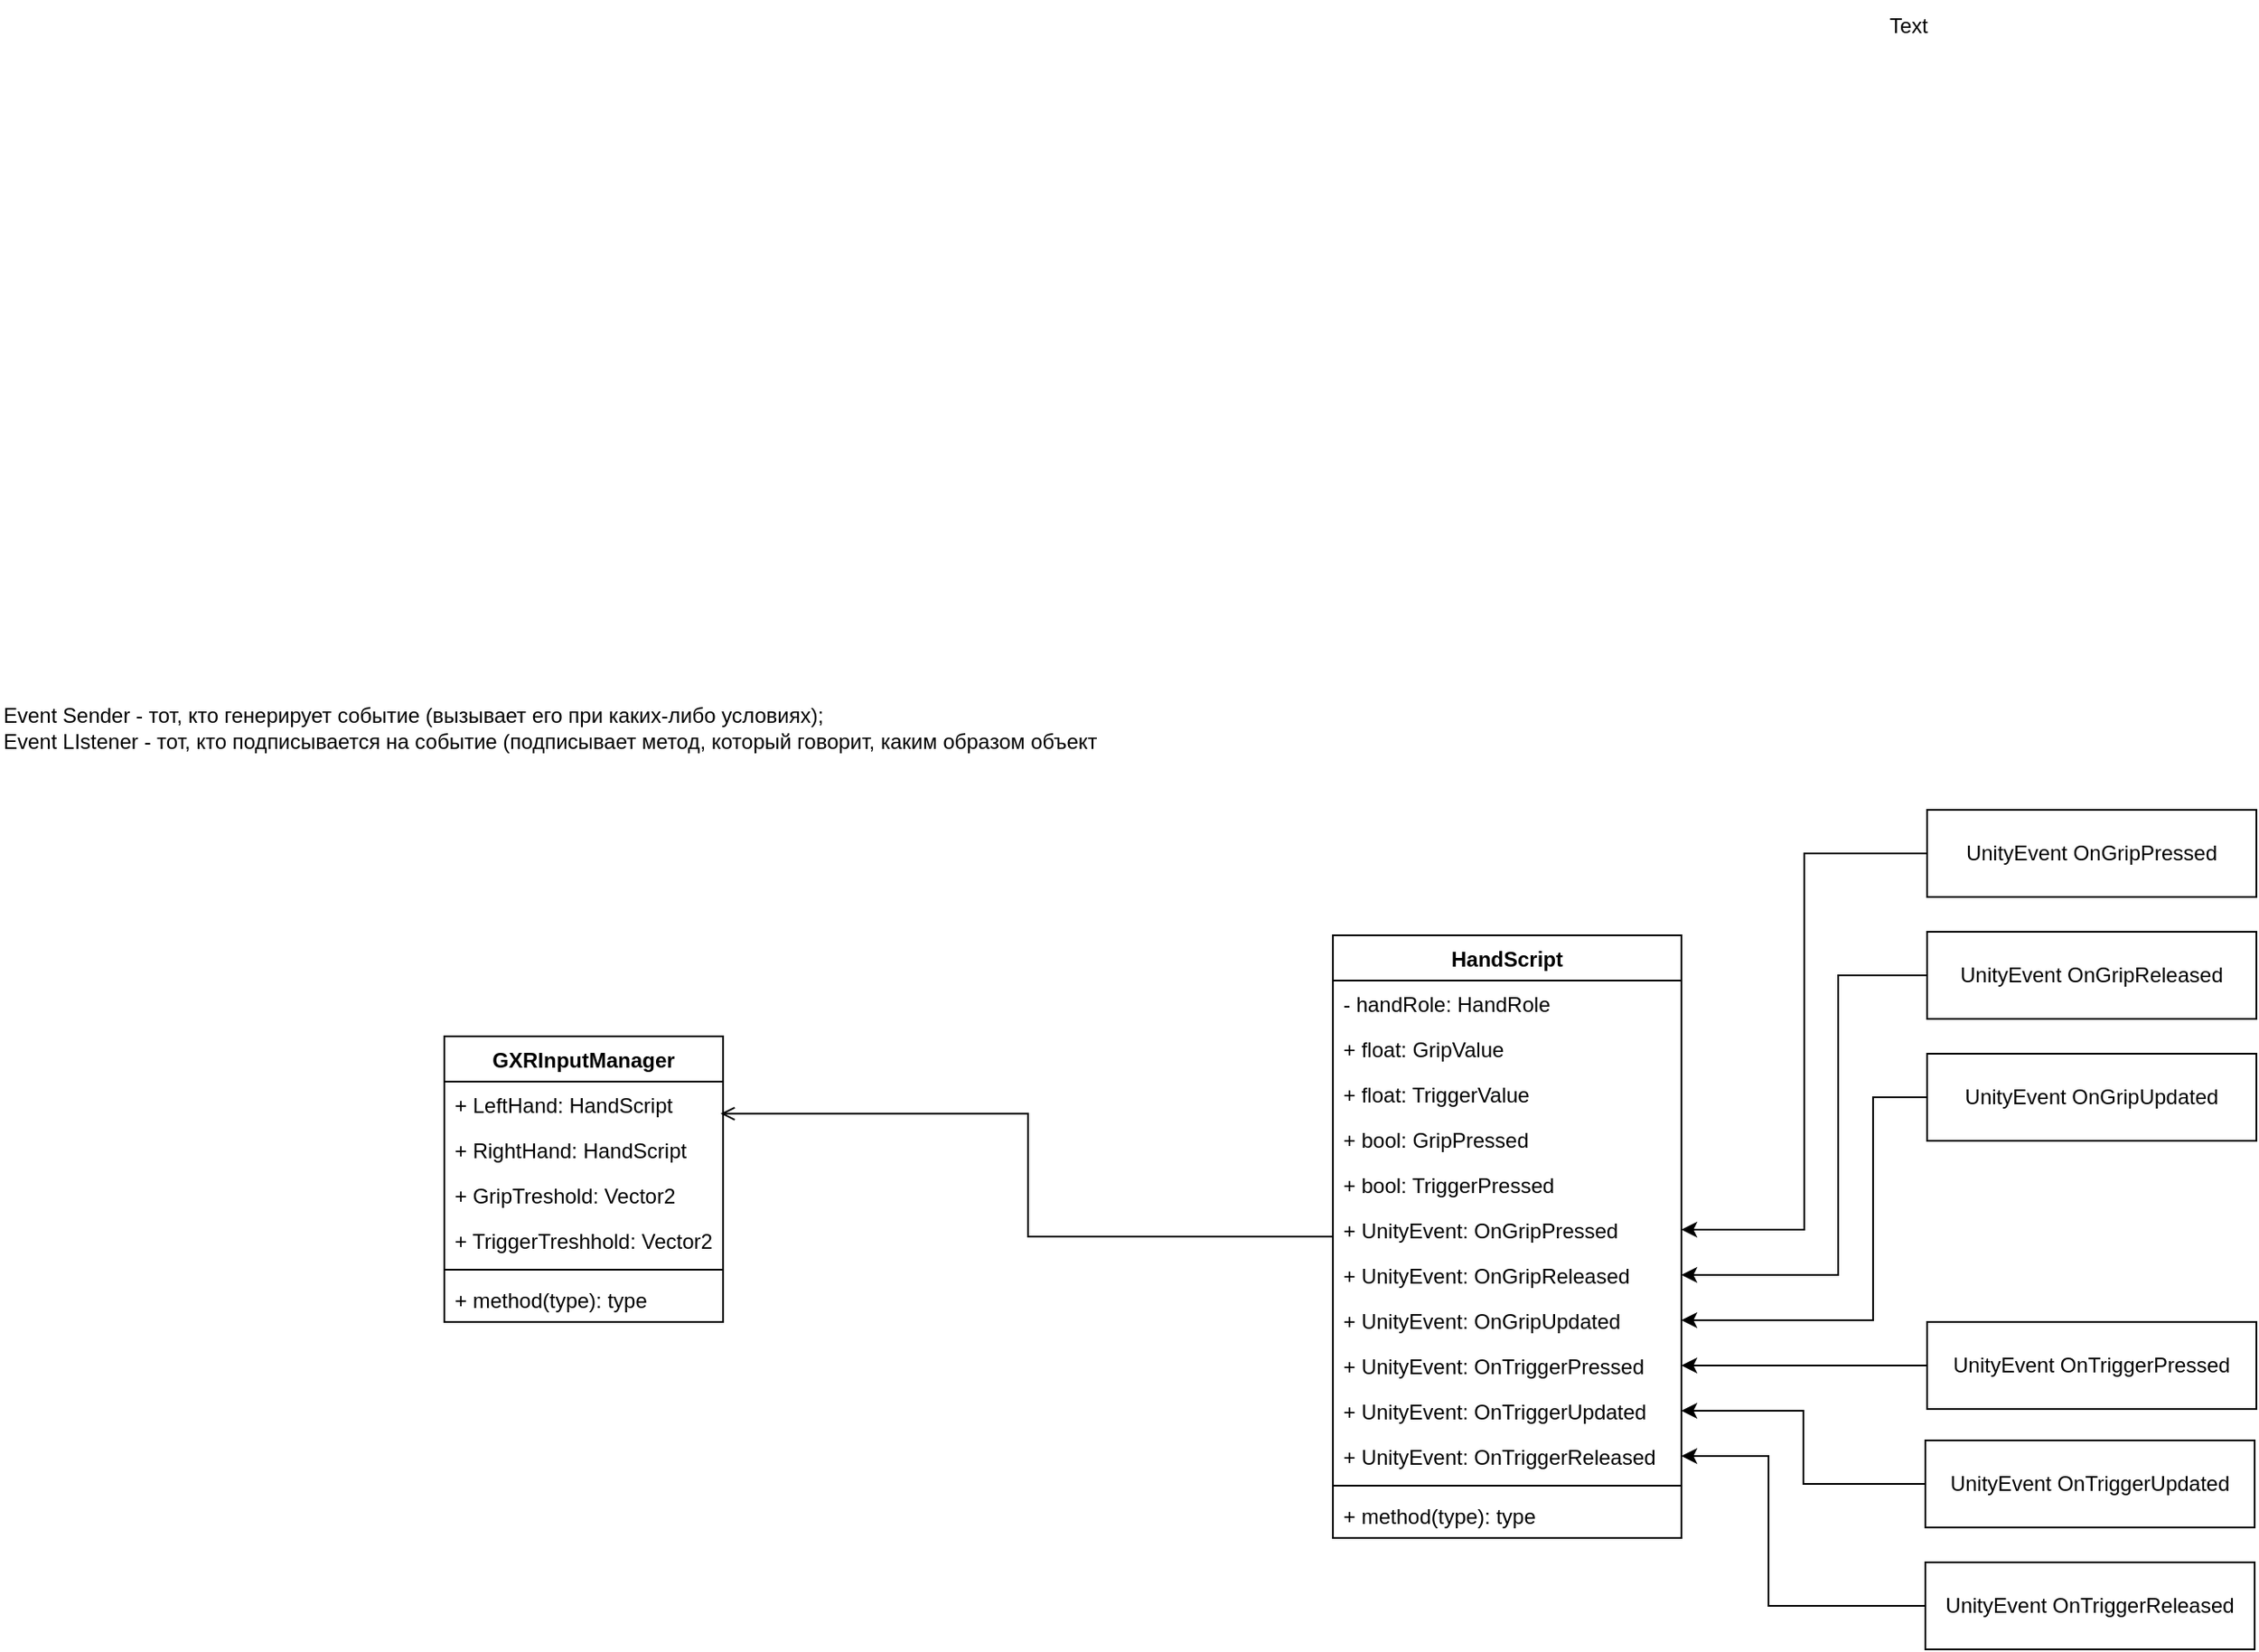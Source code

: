 <mxfile version="21.7.2" type="github">
  <diagram name="Страница — 1" id="L370RCqEnnZ5s0RKrdnT">
    <mxGraphModel dx="2049" dy="2469" grid="1" gridSize="10" guides="1" tooltips="1" connect="1" arrows="1" fold="1" page="1" pageScale="1" pageWidth="827" pageHeight="1169" math="0" shadow="0">
      <root>
        <mxCell id="0" />
        <mxCell id="1" parent="0" />
        <mxCell id="m_tVIS4dX9h9PbDmg8UO-1" value="GXRInputManager" style="swimlane;fontStyle=1;align=center;verticalAlign=top;childLayout=stackLayout;horizontal=1;startSize=26;horizontalStack=0;resizeParent=1;resizeParentMax=0;resizeLast=0;collapsible=1;marginBottom=0;whiteSpace=wrap;html=1;" vertex="1" parent="1">
          <mxGeometry x="350" y="290" width="160" height="164" as="geometry" />
        </mxCell>
        <mxCell id="m_tVIS4dX9h9PbDmg8UO-2" value="+ LeftHand: HandScript" style="text;strokeColor=none;fillColor=none;align=left;verticalAlign=top;spacingLeft=4;spacingRight=4;overflow=hidden;rotatable=0;points=[[0,0.5],[1,0.5]];portConstraint=eastwest;whiteSpace=wrap;html=1;" vertex="1" parent="m_tVIS4dX9h9PbDmg8UO-1">
          <mxGeometry y="26" width="160" height="26" as="geometry" />
        </mxCell>
        <mxCell id="m_tVIS4dX9h9PbDmg8UO-5" value="+ RightHand: HandScript" style="text;strokeColor=none;fillColor=none;align=left;verticalAlign=top;spacingLeft=4;spacingRight=4;overflow=hidden;rotatable=0;points=[[0,0.5],[1,0.5]];portConstraint=eastwest;whiteSpace=wrap;html=1;" vertex="1" parent="m_tVIS4dX9h9PbDmg8UO-1">
          <mxGeometry y="52" width="160" height="26" as="geometry" />
        </mxCell>
        <mxCell id="m_tVIS4dX9h9PbDmg8UO-6" value="+ GripTreshold: Vector2" style="text;strokeColor=none;fillColor=none;align=left;verticalAlign=top;spacingLeft=4;spacingRight=4;overflow=hidden;rotatable=0;points=[[0,0.5],[1,0.5]];portConstraint=eastwest;whiteSpace=wrap;html=1;" vertex="1" parent="m_tVIS4dX9h9PbDmg8UO-1">
          <mxGeometry y="78" width="160" height="26" as="geometry" />
        </mxCell>
        <mxCell id="m_tVIS4dX9h9PbDmg8UO-7" value="+ TriggerTreshhold: Vector2" style="text;strokeColor=none;fillColor=none;align=left;verticalAlign=top;spacingLeft=4;spacingRight=4;overflow=hidden;rotatable=0;points=[[0,0.5],[1,0.5]];portConstraint=eastwest;whiteSpace=wrap;html=1;" vertex="1" parent="m_tVIS4dX9h9PbDmg8UO-1">
          <mxGeometry y="104" width="160" height="26" as="geometry" />
        </mxCell>
        <mxCell id="m_tVIS4dX9h9PbDmg8UO-3" value="" style="line;strokeWidth=1;fillColor=none;align=left;verticalAlign=middle;spacingTop=-1;spacingLeft=3;spacingRight=3;rotatable=0;labelPosition=right;points=[];portConstraint=eastwest;strokeColor=inherit;" vertex="1" parent="m_tVIS4dX9h9PbDmg8UO-1">
          <mxGeometry y="130" width="160" height="8" as="geometry" />
        </mxCell>
        <mxCell id="m_tVIS4dX9h9PbDmg8UO-4" value="+ method(type): type" style="text;strokeColor=none;fillColor=none;align=left;verticalAlign=top;spacingLeft=4;spacingRight=4;overflow=hidden;rotatable=0;points=[[0,0.5],[1,0.5]];portConstraint=eastwest;whiteSpace=wrap;html=1;" vertex="1" parent="m_tVIS4dX9h9PbDmg8UO-1">
          <mxGeometry y="138" width="160" height="26" as="geometry" />
        </mxCell>
        <mxCell id="m_tVIS4dX9h9PbDmg8UO-12" style="edgeStyle=orthogonalEdgeStyle;rounded=0;orthogonalLoop=1;jettySize=auto;html=1;entryX=0.991;entryY=0.708;entryDx=0;entryDy=0;entryPerimeter=0;endArrow=open;endFill=0;" edge="1" parent="1" source="m_tVIS4dX9h9PbDmg8UO-8" target="m_tVIS4dX9h9PbDmg8UO-2">
          <mxGeometry relative="1" as="geometry" />
        </mxCell>
        <mxCell id="m_tVIS4dX9h9PbDmg8UO-8" value="HandScript" style="swimlane;fontStyle=1;align=center;verticalAlign=top;childLayout=stackLayout;horizontal=1;startSize=26;horizontalStack=0;resizeParent=1;resizeParentMax=0;resizeLast=0;collapsible=1;marginBottom=0;whiteSpace=wrap;html=1;" vertex="1" parent="1">
          <mxGeometry x="860" y="232" width="200" height="346" as="geometry" />
        </mxCell>
        <mxCell id="m_tVIS4dX9h9PbDmg8UO-9" value="- handRole: HandRole" style="text;strokeColor=none;fillColor=none;align=left;verticalAlign=top;spacingLeft=4;spacingRight=4;overflow=hidden;rotatable=0;points=[[0,0.5],[1,0.5]];portConstraint=eastwest;whiteSpace=wrap;html=1;" vertex="1" parent="m_tVIS4dX9h9PbDmg8UO-8">
          <mxGeometry y="26" width="200" height="26" as="geometry" />
        </mxCell>
        <mxCell id="m_tVIS4dX9h9PbDmg8UO-13" value="+ float: GripValue" style="text;strokeColor=none;fillColor=none;align=left;verticalAlign=top;spacingLeft=4;spacingRight=4;overflow=hidden;rotatable=0;points=[[0,0.5],[1,0.5]];portConstraint=eastwest;whiteSpace=wrap;html=1;" vertex="1" parent="m_tVIS4dX9h9PbDmg8UO-8">
          <mxGeometry y="52" width="200" height="26" as="geometry" />
        </mxCell>
        <mxCell id="m_tVIS4dX9h9PbDmg8UO-14" value="+ float: TriggerValue" style="text;strokeColor=none;fillColor=none;align=left;verticalAlign=top;spacingLeft=4;spacingRight=4;overflow=hidden;rotatable=0;points=[[0,0.5],[1,0.5]];portConstraint=eastwest;whiteSpace=wrap;html=1;" vertex="1" parent="m_tVIS4dX9h9PbDmg8UO-8">
          <mxGeometry y="78" width="200" height="26" as="geometry" />
        </mxCell>
        <mxCell id="m_tVIS4dX9h9PbDmg8UO-15" value="+ bool: GripPressed&lt;br&gt;" style="text;strokeColor=none;fillColor=none;align=left;verticalAlign=top;spacingLeft=4;spacingRight=4;overflow=hidden;rotatable=0;points=[[0,0.5],[1,0.5]];portConstraint=eastwest;whiteSpace=wrap;html=1;" vertex="1" parent="m_tVIS4dX9h9PbDmg8UO-8">
          <mxGeometry y="104" width="200" height="26" as="geometry" />
        </mxCell>
        <mxCell id="m_tVIS4dX9h9PbDmg8UO-16" value="+ bool: TriggerPressed" style="text;strokeColor=none;fillColor=none;align=left;verticalAlign=top;spacingLeft=4;spacingRight=4;overflow=hidden;rotatable=0;points=[[0,0.5],[1,0.5]];portConstraint=eastwest;whiteSpace=wrap;html=1;" vertex="1" parent="m_tVIS4dX9h9PbDmg8UO-8">
          <mxGeometry y="130" width="200" height="26" as="geometry" />
        </mxCell>
        <mxCell id="m_tVIS4dX9h9PbDmg8UO-36" value="+ UnityEvent: OnGripPressed" style="text;strokeColor=none;fillColor=none;align=left;verticalAlign=top;spacingLeft=4;spacingRight=4;overflow=hidden;rotatable=0;points=[[0,0.5],[1,0.5]];portConstraint=eastwest;whiteSpace=wrap;html=1;" vertex="1" parent="m_tVIS4dX9h9PbDmg8UO-8">
          <mxGeometry y="156" width="200" height="26" as="geometry" />
        </mxCell>
        <mxCell id="m_tVIS4dX9h9PbDmg8UO-38" value="+ UnityEvent: OnGripReleased" style="text;strokeColor=none;fillColor=none;align=left;verticalAlign=top;spacingLeft=4;spacingRight=4;overflow=hidden;rotatable=0;points=[[0,0.5],[1,0.5]];portConstraint=eastwest;whiteSpace=wrap;html=1;" vertex="1" parent="m_tVIS4dX9h9PbDmg8UO-8">
          <mxGeometry y="182" width="200" height="26" as="geometry" />
        </mxCell>
        <mxCell id="m_tVIS4dX9h9PbDmg8UO-37" value="+ UnityEvent: OnGripUpdated" style="text;strokeColor=none;fillColor=none;align=left;verticalAlign=top;spacingLeft=4;spacingRight=4;overflow=hidden;rotatable=0;points=[[0,0.5],[1,0.5]];portConstraint=eastwest;whiteSpace=wrap;html=1;" vertex="1" parent="m_tVIS4dX9h9PbDmg8UO-8">
          <mxGeometry y="208" width="200" height="26" as="geometry" />
        </mxCell>
        <mxCell id="m_tVIS4dX9h9PbDmg8UO-33" value="+ UnityEvent: OnTriggerPressed" style="text;strokeColor=none;fillColor=none;align=left;verticalAlign=top;spacingLeft=4;spacingRight=4;overflow=hidden;rotatable=0;points=[[0,0.5],[1,0.5]];portConstraint=eastwest;whiteSpace=wrap;html=1;" vertex="1" parent="m_tVIS4dX9h9PbDmg8UO-8">
          <mxGeometry y="234" width="200" height="26" as="geometry" />
        </mxCell>
        <mxCell id="m_tVIS4dX9h9PbDmg8UO-34" value="+ UnityEvent: OnTriggerUpdated" style="text;strokeColor=none;fillColor=none;align=left;verticalAlign=top;spacingLeft=4;spacingRight=4;overflow=hidden;rotatable=0;points=[[0,0.5],[1,0.5]];portConstraint=eastwest;whiteSpace=wrap;html=1;" vertex="1" parent="m_tVIS4dX9h9PbDmg8UO-8">
          <mxGeometry y="260" width="200" height="26" as="geometry" />
        </mxCell>
        <mxCell id="m_tVIS4dX9h9PbDmg8UO-35" value="+ UnityEvent: OnTriggerReleased" style="text;strokeColor=none;fillColor=none;align=left;verticalAlign=top;spacingLeft=4;spacingRight=4;overflow=hidden;rotatable=0;points=[[0,0.5],[1,0.5]];portConstraint=eastwest;whiteSpace=wrap;html=1;" vertex="1" parent="m_tVIS4dX9h9PbDmg8UO-8">
          <mxGeometry y="286" width="200" height="26" as="geometry" />
        </mxCell>
        <mxCell id="m_tVIS4dX9h9PbDmg8UO-10" value="" style="line;strokeWidth=1;fillColor=none;align=left;verticalAlign=middle;spacingTop=-1;spacingLeft=3;spacingRight=3;rotatable=0;labelPosition=right;points=[];portConstraint=eastwest;strokeColor=inherit;" vertex="1" parent="m_tVIS4dX9h9PbDmg8UO-8">
          <mxGeometry y="312" width="200" height="8" as="geometry" />
        </mxCell>
        <mxCell id="m_tVIS4dX9h9PbDmg8UO-11" value="+ method(type): type" style="text;strokeColor=none;fillColor=none;align=left;verticalAlign=top;spacingLeft=4;spacingRight=4;overflow=hidden;rotatable=0;points=[[0,0.5],[1,0.5]];portConstraint=eastwest;whiteSpace=wrap;html=1;" vertex="1" parent="m_tVIS4dX9h9PbDmg8UO-8">
          <mxGeometry y="320" width="200" height="26" as="geometry" />
        </mxCell>
        <mxCell id="m_tVIS4dX9h9PbDmg8UO-17" value="Event Sender - тот, кто генерирует событие (вызывает его при каких-либо условиях);&lt;br&gt;Event LIstener - тот, кто подписывается на событие (подписывает метод, который говорит, каким образом объект&amp;nbsp;&lt;br&gt;" style="text;html=1;align=left;verticalAlign=middle;resizable=0;points=[];autosize=1;strokeColor=none;fillColor=none;" vertex="1" parent="1">
          <mxGeometry x="95" y="93" width="680" height="40" as="geometry" />
        </mxCell>
        <mxCell id="m_tVIS4dX9h9PbDmg8UO-18" value="Text" style="text;html=1;align=center;verticalAlign=middle;resizable=0;points=[];autosize=1;strokeColor=none;fillColor=none;" vertex="1" parent="1">
          <mxGeometry x="1165" y="-305" width="50" height="30" as="geometry" />
        </mxCell>
        <mxCell id="m_tVIS4dX9h9PbDmg8UO-39" style="edgeStyle=orthogonalEdgeStyle;rounded=0;orthogonalLoop=1;jettySize=auto;html=1;exitX=0;exitY=0.5;exitDx=0;exitDy=0;" edge="1" parent="1" source="m_tVIS4dX9h9PbDmg8UO-27" target="m_tVIS4dX9h9PbDmg8UO-36">
          <mxGeometry relative="1" as="geometry" />
        </mxCell>
        <mxCell id="m_tVIS4dX9h9PbDmg8UO-27" value="UnityEvent OnGripPressed" style="html=1;whiteSpace=wrap;" vertex="1" parent="1">
          <mxGeometry x="1201" y="160" width="189" height="50" as="geometry" />
        </mxCell>
        <mxCell id="m_tVIS4dX9h9PbDmg8UO-46" style="edgeStyle=orthogonalEdgeStyle;rounded=0;orthogonalLoop=1;jettySize=auto;html=1;exitX=0;exitY=0.5;exitDx=0;exitDy=0;" edge="1" parent="1" source="m_tVIS4dX9h9PbDmg8UO-28" target="m_tVIS4dX9h9PbDmg8UO-37">
          <mxGeometry relative="1" as="geometry">
            <Array as="points">
              <mxPoint x="1170" y="325" />
              <mxPoint x="1170" y="453" />
            </Array>
          </mxGeometry>
        </mxCell>
        <mxCell id="m_tVIS4dX9h9PbDmg8UO-28" value="UnityEvent OnGripUpdated" style="html=1;whiteSpace=wrap;" vertex="1" parent="1">
          <mxGeometry x="1201" y="300" width="189" height="50" as="geometry" />
        </mxCell>
        <mxCell id="m_tVIS4dX9h9PbDmg8UO-45" style="edgeStyle=orthogonalEdgeStyle;rounded=0;orthogonalLoop=1;jettySize=auto;html=1;exitX=0;exitY=0.5;exitDx=0;exitDy=0;" edge="1" parent="1" source="m_tVIS4dX9h9PbDmg8UO-29" target="m_tVIS4dX9h9PbDmg8UO-38">
          <mxGeometry relative="1" as="geometry">
            <Array as="points">
              <mxPoint x="1150" y="255" />
              <mxPoint x="1150" y="427" />
            </Array>
          </mxGeometry>
        </mxCell>
        <mxCell id="m_tVIS4dX9h9PbDmg8UO-29" value="UnityEvent OnGripReleased" style="html=1;whiteSpace=wrap;" vertex="1" parent="1">
          <mxGeometry x="1201" y="230" width="189" height="50" as="geometry" />
        </mxCell>
        <mxCell id="m_tVIS4dX9h9PbDmg8UO-47" style="edgeStyle=orthogonalEdgeStyle;rounded=0;orthogonalLoop=1;jettySize=auto;html=1;exitX=0;exitY=0.5;exitDx=0;exitDy=0;entryX=1;entryY=0.5;entryDx=0;entryDy=0;" edge="1" parent="1" source="m_tVIS4dX9h9PbDmg8UO-30" target="m_tVIS4dX9h9PbDmg8UO-33">
          <mxGeometry relative="1" as="geometry" />
        </mxCell>
        <mxCell id="m_tVIS4dX9h9PbDmg8UO-30" value="UnityEvent OnTriggerPressed" style="html=1;whiteSpace=wrap;" vertex="1" parent="1">
          <mxGeometry x="1201" y="454" width="189" height="50" as="geometry" />
        </mxCell>
        <mxCell id="m_tVIS4dX9h9PbDmg8UO-48" style="edgeStyle=orthogonalEdgeStyle;rounded=0;orthogonalLoop=1;jettySize=auto;html=1;exitX=0;exitY=0.5;exitDx=0;exitDy=0;entryX=1;entryY=0.5;entryDx=0;entryDy=0;" edge="1" parent="1" source="m_tVIS4dX9h9PbDmg8UO-31" target="m_tVIS4dX9h9PbDmg8UO-34">
          <mxGeometry relative="1" as="geometry" />
        </mxCell>
        <mxCell id="m_tVIS4dX9h9PbDmg8UO-31" value="UnityEvent OnTriggerUpdated" style="html=1;whiteSpace=wrap;" vertex="1" parent="1">
          <mxGeometry x="1200" y="522" width="189" height="50" as="geometry" />
        </mxCell>
        <mxCell id="m_tVIS4dX9h9PbDmg8UO-49" style="edgeStyle=orthogonalEdgeStyle;rounded=0;orthogonalLoop=1;jettySize=auto;html=1;exitX=0;exitY=0.5;exitDx=0;exitDy=0;" edge="1" parent="1" source="m_tVIS4dX9h9PbDmg8UO-32" target="m_tVIS4dX9h9PbDmg8UO-35">
          <mxGeometry relative="1" as="geometry">
            <Array as="points">
              <mxPoint x="1110" y="617" />
              <mxPoint x="1110" y="531" />
            </Array>
          </mxGeometry>
        </mxCell>
        <mxCell id="m_tVIS4dX9h9PbDmg8UO-32" value="UnityEvent OnTriggerReleased" style="html=1;whiteSpace=wrap;" vertex="1" parent="1">
          <mxGeometry x="1200" y="592" width="189" height="50" as="geometry" />
        </mxCell>
      </root>
    </mxGraphModel>
  </diagram>
</mxfile>
